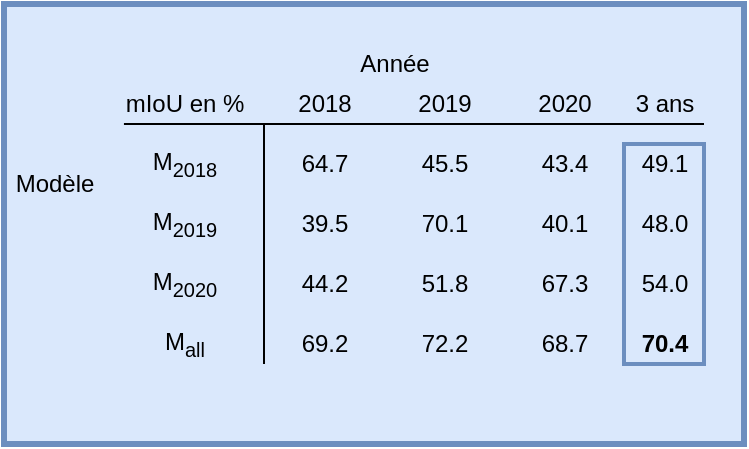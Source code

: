 <mxfile version="14.8.4" type="device"><diagram id="Q2tXcFmhulNJT2mUu70Q" name="Page-1"><mxGraphModel dx="643" dy="378" grid="1" gridSize="10" guides="1" tooltips="1" connect="1" arrows="1" fold="1" page="1" pageScale="1" pageWidth="827" pageHeight="1169" math="0" shadow="0"><root><mxCell id="0"/><mxCell id="1" parent="0"/><mxCell id="dAJbB3b-zwiPBvrVKV_J-23" value="" style="rounded=0;whiteSpace=wrap;html=1;labelBackgroundColor=none;strokeWidth=3;fillColor=#dae8fc;strokeColor=#6C8EBF;" parent="1" vertex="1"><mxGeometry x="100" y="100" width="370" height="220" as="geometry"/></mxCell><mxCell id="X3HRPnwruG-rdXYZxyzH-1" value="" style="rounded=0;whiteSpace=wrap;html=1;strokeWidth=2;strokeColor=#6c8ebf;fillColor=#dae8fc;" vertex="1" parent="1"><mxGeometry x="410" y="170" width="40" height="110" as="geometry"/></mxCell><mxCell id="dAJbB3b-zwiPBvrVKV_J-1" value="Modèle" style="text;html=1;align=center;verticalAlign=middle;resizable=0;points=[];autosize=1;strokeColor=none;" parent="1" vertex="1"><mxGeometry x="100" y="180" width="50" height="20" as="geometry"/></mxCell><mxCell id="dAJbB3b-zwiPBvrVKV_J-2" value="2018" style="text;html=1;align=center;verticalAlign=middle;resizable=0;points=[];autosize=1;strokeColor=none;" parent="1" vertex="1"><mxGeometry x="240" y="140" width="40" height="20" as="geometry"/></mxCell><mxCell id="dAJbB3b-zwiPBvrVKV_J-3" value="&lt;div&gt;2019&lt;/div&gt;" style="text;html=1;align=center;verticalAlign=middle;resizable=0;points=[];autosize=1;strokeColor=none;" parent="1" vertex="1"><mxGeometry x="300" y="140" width="40" height="20" as="geometry"/></mxCell><mxCell id="dAJbB3b-zwiPBvrVKV_J-4" value="&lt;div&gt;2020&lt;/div&gt;" style="text;html=1;align=center;verticalAlign=middle;resizable=0;points=[];autosize=1;strokeColor=none;" parent="1" vertex="1"><mxGeometry x="360" y="140" width="40" height="20" as="geometry"/></mxCell><mxCell id="dAJbB3b-zwiPBvrVKV_J-5" value="3 ans" style="text;html=1;align=center;verticalAlign=middle;resizable=0;points=[];autosize=1;strokeColor=none;" parent="1" vertex="1"><mxGeometry x="410" y="140" width="40" height="20" as="geometry"/></mxCell><mxCell id="dAJbB3b-zwiPBvrVKV_J-6" value="&lt;div&gt;M&lt;sub&gt;2018&lt;/sub&gt;&lt;/div&gt;" style="text;html=1;align=center;verticalAlign=middle;resizable=0;points=[];autosize=1;strokeColor=none;" parent="1" vertex="1"><mxGeometry x="165" y="170" width="50" height="20" as="geometry"/></mxCell><mxCell id="dAJbB3b-zwiPBvrVKV_J-7" value="M&lt;sub&gt;all&lt;/sub&gt;" style="text;html=1;align=center;verticalAlign=middle;resizable=0;points=[];autosize=1;strokeColor=none;" parent="1" vertex="1"><mxGeometry x="170" y="260" width="40" height="20" as="geometry"/></mxCell><mxCell id="dAJbB3b-zwiPBvrVKV_J-8" value="64.7" style="text;html=1;align=center;verticalAlign=middle;resizable=0;points=[];autosize=1;strokeWidth=2;fillColor=#dae8fc;" parent="1" vertex="1"><mxGeometry x="240" y="170" width="40" height="20" as="geometry"/></mxCell><mxCell id="dAJbB3b-zwiPBvrVKV_J-9" value="45.5" style="text;html=1;align=center;verticalAlign=middle;resizable=0;points=[];autosize=1;strokeColor=none;" parent="1" vertex="1"><mxGeometry x="300" y="170" width="40" height="20" as="geometry"/></mxCell><mxCell id="dAJbB3b-zwiPBvrVKV_J-10" value="43.4" style="text;html=1;align=center;verticalAlign=middle;resizable=0;points=[];autosize=1;fontStyle=0;labelBorderColor=none;strokeWidth=2;" parent="1" vertex="1"><mxGeometry x="360" y="170" width="40" height="20" as="geometry"/></mxCell><mxCell id="dAJbB3b-zwiPBvrVKV_J-11" value="49.1" style="text;html=1;align=center;verticalAlign=middle;resizable=0;points=[];autosize=1;strokeWidth=2;" parent="1" vertex="1"><mxGeometry x="410" y="170" width="40" height="20" as="geometry"/></mxCell><mxCell id="dAJbB3b-zwiPBvrVKV_J-12" value="39.5" style="text;html=1;align=center;verticalAlign=middle;resizable=0;points=[];autosize=1;fillColor=#dae8fc;strokeWidth=2;" parent="1" vertex="1"><mxGeometry x="240" y="200" width="40" height="20" as="geometry"/></mxCell><mxCell id="dAJbB3b-zwiPBvrVKV_J-13" value="70.1" style="text;html=1;align=center;verticalAlign=middle;resizable=0;points=[];autosize=1;strokeColor=none;" parent="1" vertex="1"><mxGeometry x="300" y="200" width="40" height="20" as="geometry"/></mxCell><mxCell id="dAJbB3b-zwiPBvrVKV_J-14" value="40.1" style="text;html=1;align=center;verticalAlign=middle;resizable=0;points=[];autosize=1;fontStyle=0;fillColor=#dae8fc;strokeWidth=2;" parent="1" vertex="1"><mxGeometry x="360" y="200" width="40" height="20" as="geometry"/></mxCell><mxCell id="dAJbB3b-zwiPBvrVKV_J-15" value="48.0" style="text;html=1;align=center;verticalAlign=middle;resizable=0;points=[];autosize=1;strokeWidth=2;" parent="1" vertex="1"><mxGeometry x="410" y="200" width="40" height="20" as="geometry"/></mxCell><mxCell id="dAJbB3b-zwiPBvrVKV_J-16" value="Année" style="text;html=1;align=center;verticalAlign=middle;resizable=0;points=[];autosize=1;strokeColor=none;" parent="1" vertex="1"><mxGeometry x="270" y="120" width="50" height="20" as="geometry"/></mxCell><mxCell id="dAJbB3b-zwiPBvrVKV_J-17" value="mIoU en %" style="text;html=1;align=center;verticalAlign=middle;resizable=0;points=[];autosize=1;strokeColor=none;" parent="1" vertex="1"><mxGeometry x="155" y="140" width="70" height="20" as="geometry"/></mxCell><mxCell id="dAJbB3b-zwiPBvrVKV_J-22" value="" style="endArrow=none;html=1;fontColor=#FF3333;exitX=0.071;exitY=1;exitDx=0;exitDy=0;exitPerimeter=0;entryX=1;entryY=1;entryDx=0;entryDy=0;entryPerimeter=0;" parent="1" source="dAJbB3b-zwiPBvrVKV_J-17" target="dAJbB3b-zwiPBvrVKV_J-5" edge="1"><mxGeometry width="50" height="50" relative="1" as="geometry"><mxPoint x="280" y="280" as="sourcePoint"/><mxPoint x="330" y="230" as="targetPoint"/></mxGeometry></mxCell><mxCell id="dAJbB3b-zwiPBvrVKV_J-24" value="" style="endArrow=none;html=1;fontColor=#FF3333;" parent="1" edge="1"><mxGeometry width="50" height="50" relative="1" as="geometry"><mxPoint x="230" y="280" as="sourcePoint"/><mxPoint x="230" y="160" as="targetPoint"/></mxGeometry></mxCell><mxCell id="t_Epl60UzwiuoRET6TV3-1" value="&lt;div&gt;M&lt;sub&gt;2019&lt;/sub&gt;&lt;/div&gt;" style="text;html=1;align=center;verticalAlign=middle;resizable=0;points=[];autosize=1;strokeColor=none;" parent="1" vertex="1"><mxGeometry x="165" y="200" width="50" height="20" as="geometry"/></mxCell><mxCell id="t_Epl60UzwiuoRET6TV3-2" value="&lt;div&gt;M&lt;sub&gt;2020&lt;/sub&gt;&lt;/div&gt;" style="text;html=1;align=center;verticalAlign=middle;resizable=0;points=[];autosize=1;strokeColor=none;" parent="1" vertex="1"><mxGeometry x="165" y="230" width="50" height="20" as="geometry"/></mxCell><mxCell id="t_Epl60UzwiuoRET6TV3-3" value="69.2" style="text;html=1;align=center;verticalAlign=middle;resizable=0;points=[];autosize=1;fillColor=#dae8fc;strokeWidth=2;" parent="1" vertex="1"><mxGeometry x="240" y="260" width="40" height="20" as="geometry"/></mxCell><mxCell id="t_Epl60UzwiuoRET6TV3-4" value="72.2" style="text;html=1;align=center;verticalAlign=middle;resizable=0;points=[];autosize=1;strokeColor=none;" parent="1" vertex="1"><mxGeometry x="300" y="260" width="40" height="20" as="geometry"/></mxCell><mxCell id="t_Epl60UzwiuoRET6TV3-5" value="68.7" style="text;html=1;align=center;verticalAlign=middle;resizable=0;points=[];autosize=1;fontStyle=0;fillColor=#dae8fc;strokeWidth=2;" parent="1" vertex="1"><mxGeometry x="360" y="260" width="40" height="20" as="geometry"/></mxCell><mxCell id="t_Epl60UzwiuoRET6TV3-6" value="&lt;b&gt;70.4&lt;/b&gt;" style="text;html=1;align=center;verticalAlign=middle;resizable=0;points=[];autosize=1;strokeWidth=2;" parent="1" vertex="1"><mxGeometry x="410" y="260" width="40" height="20" as="geometry"/></mxCell><mxCell id="t_Epl60UzwiuoRET6TV3-11" value="44.2" style="text;html=1;align=center;verticalAlign=middle;resizable=0;points=[];autosize=1;strokeWidth=2;fillColor=#dae8fc;" parent="1" vertex="1"><mxGeometry x="240" y="230" width="40" height="20" as="geometry"/></mxCell><mxCell id="t_Epl60UzwiuoRET6TV3-12" value="51.8" style="text;html=1;align=center;verticalAlign=middle;resizable=0;points=[];autosize=1;strokeColor=none;" parent="1" vertex="1"><mxGeometry x="300" y="230" width="40" height="20" as="geometry"/></mxCell><mxCell id="t_Epl60UzwiuoRET6TV3-13" value="67.3" style="text;html=1;align=center;verticalAlign=middle;resizable=0;points=[];autosize=1;fontStyle=0;labelBorderColor=none;strokeWidth=2;" parent="1" vertex="1"><mxGeometry x="360" y="230" width="40" height="20" as="geometry"/></mxCell><mxCell id="t_Epl60UzwiuoRET6TV3-14" value="54.0" style="text;html=1;align=center;verticalAlign=middle;resizable=0;points=[];autosize=1;strokeWidth=2;" parent="1" vertex="1"><mxGeometry x="410" y="230" width="40" height="20" as="geometry"/></mxCell></root></mxGraphModel></diagram></mxfile>
